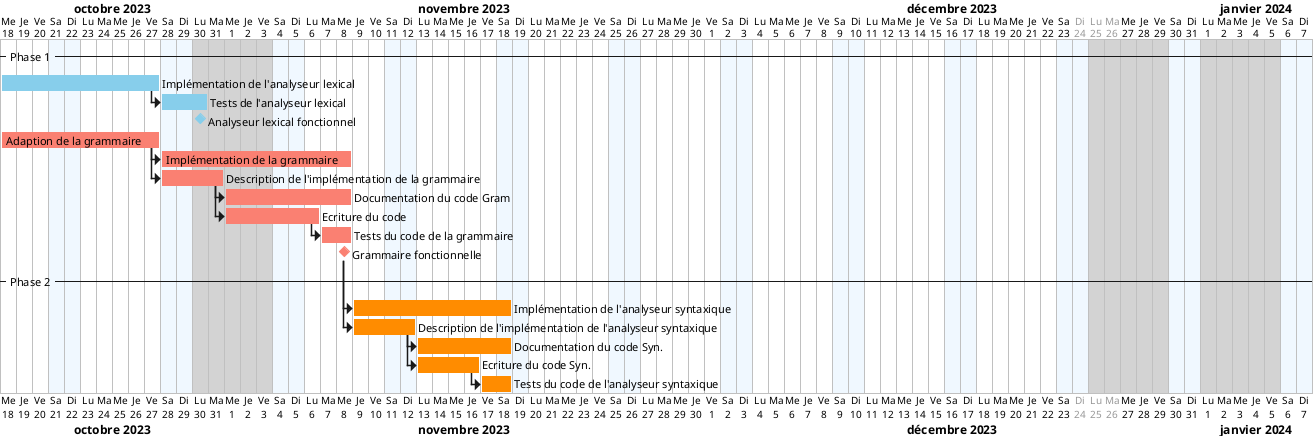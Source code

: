 @startgantt
'https://plantuml.com/gantt-diagram
language fr

Project starts 2023-10-18
printscale daily zoom 1

'weekends are colored in AliceBlue
saturday are colored in AliceBlue
sunday are colored in AliceBlue

'Holidays are colored in LightGray
2023-10-28 to 2023-11-5 are colored in LightGray
2023-12-23 to 2024-01-07 are colored in LightGray

'Christmas is colored in closed
2023-12-24 to 2023-12-26 are closed


-- Phase 1 --
'Analyse lexicale
[Implémentation de l'analyseur lexical] as [Impl. Lex.] starts 2023-10-18 and lasts 10 days and is colored in SkyBlue
then [Tests de l'analyseur lexical] as [Tests Lex.]  lasts 3 days and is colored in SkyBlue

[Analyseur lexical fonctionnel] as [A. Lex. Fonc.] happens at [Tests Lex.]'s end and is colored in SkyBlue




'Etude de la grammaire
[Adaption de la grammaire] as [Adapt. Gram.] starts 2023-10-18 and lasts 10 days and is colored in Salmon
then [Implémentation de la grammaire] as [Impl. Gram.] lasts 12 days and is colored in Salmon

[Description de l'implémentation de la grammaire] as [Desc. Impl. Gram.] lasts 4 days and is colored in Salmon
[Adapt. Gram.] -> [Desc. Impl. Gram.]

[Documentation du code Gram] as [Doc. Code Gram.] lasts 8 days and is colored in Salmon
[Desc. Impl. Gram.] -> [Doc. Code Gram.]

[Ecriture du code] as [Ecrit. Code] lasts 6 days and is colored in Salmon
[Desc. Impl. Gram.] -> [Ecrit. Code]


[Tests du code de la grammaire] as [Tests Code Gram.] lasts 2 days and is colored in Salmon
[Ecrit. Code] -> [Tests Code Gram.]

[Grammaire fonctionnelle] as [Gram. Fonc.] happens at [Tests Code Gram.]'s end and is colored in Salmon

-- Phase 2 --

'Analyse syntaxique

[Implémentation de l'analyseur syntaxique] as [Impl. Syn.] starts at [Gram. Fonc.]'s end and lasts 10 days and is colored in DarkOrange

[Description de l'implémentation de l'analyseur syntaxique] as [Desc. Impl. Syn.] lasts 4 days and is colored in DarkOrange
[Gram. Fonc.] -> [Desc. Impl. Syn.]

[Documentation du code Syn.] as [Doc. Code Syn.] lasts 6 days and is colored in DarkOrange
[Desc. Impl. Syn.] -> [Doc. Code Syn.]

[Ecriture du code Syn.] as [Ecrit. Code Syn.] lasts 4 days and is colored in DarkOrange
[Desc. Impl. Syn.] -> [Ecrit. Code Syn.]

[Tests du code de l'analyseur syntaxique] as [Tests Code Syn.] lasts 2 days and is colored in DarkOrange
[Ecrit. Code Syn.] -> [Tests Code Syn.]

@endgantt